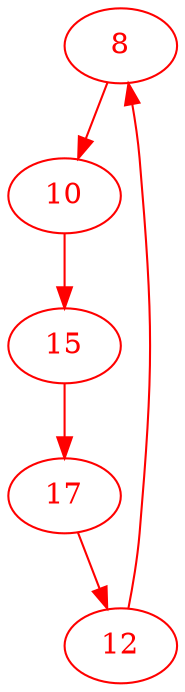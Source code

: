 digraph g{
node [color = red, fontcolor=red]; 8 10 12 15 17 ;
8 -> 10 [color=red] ;
10 -> 15 [color=red] ;
12 -> 8 [color=red] ;
15 -> 17 [color=red] ;
17 -> 12 [color=red] ;
}